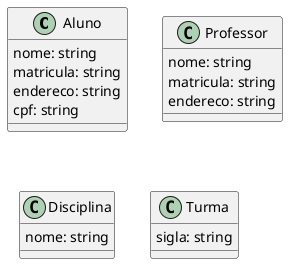 @startuml Faculdade
class Aluno { 
    nome: string 
    matricula: string
    endereco: string
    cpf: string
}

class Professor {
    nome: string
    matricula: string
    endereco: string

}

class Disciplina {
    nome: string
}

class Turma {
    sigla: string
}

@enduml